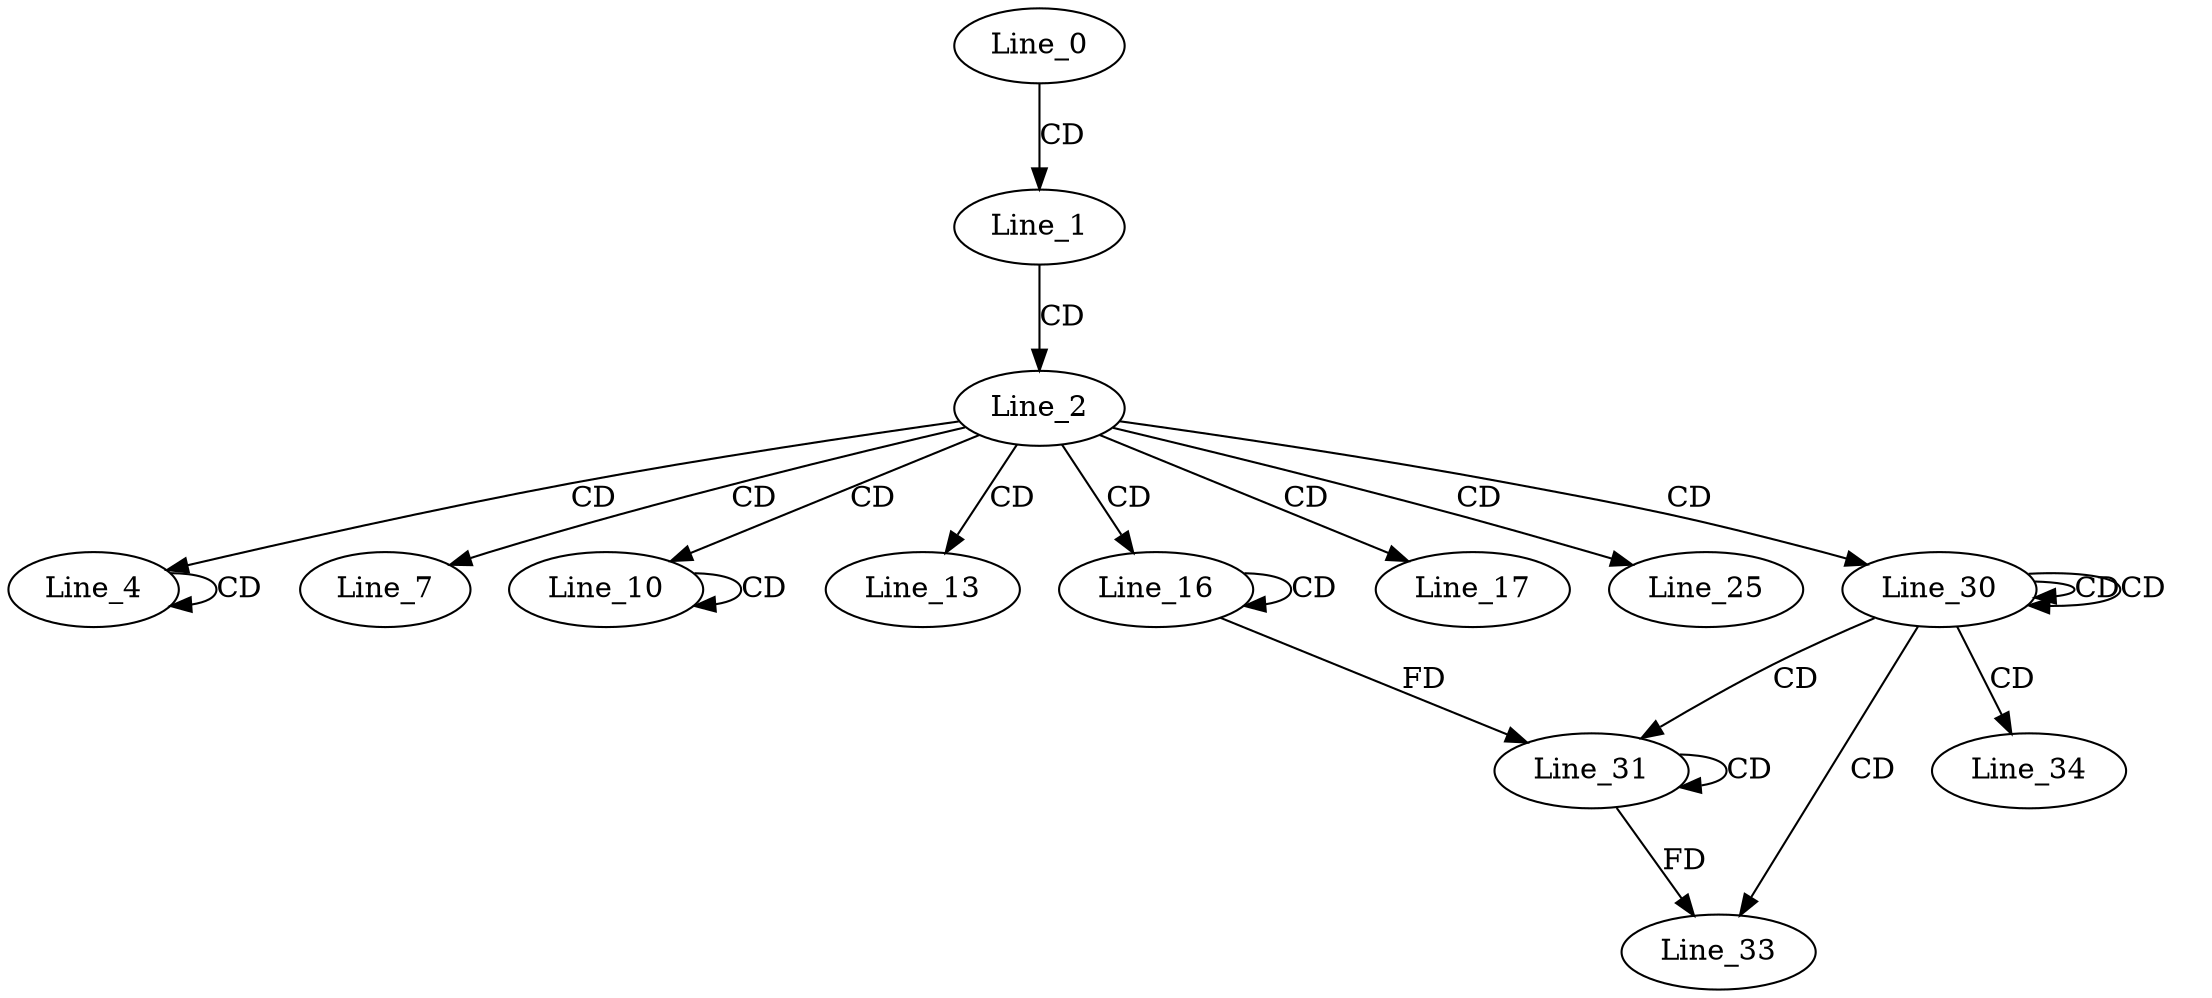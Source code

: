 digraph G {
  Line_0;
  Line_1;
  Line_2;
  Line_4;
  Line_4;
  Line_7;
  Line_10;
  Line_10;
  Line_13;
  Line_16;
  Line_16;
  Line_17;
  Line_25;
  Line_30;
  Line_30;
  Line_30;
  Line_31;
  Line_31;
  Line_31;
  Line_33;
  Line_34;
  Line_0 -> Line_1 [ label="CD" ];
  Line_1 -> Line_2 [ label="CD" ];
  Line_2 -> Line_4 [ label="CD" ];
  Line_4 -> Line_4 [ label="CD" ];
  Line_2 -> Line_7 [ label="CD" ];
  Line_2 -> Line_10 [ label="CD" ];
  Line_10 -> Line_10 [ label="CD" ];
  Line_2 -> Line_13 [ label="CD" ];
  Line_2 -> Line_16 [ label="CD" ];
  Line_16 -> Line_16 [ label="CD" ];
  Line_2 -> Line_17 [ label="CD" ];
  Line_2 -> Line_25 [ label="CD" ];
  Line_2 -> Line_30 [ label="CD" ];
  Line_30 -> Line_30 [ label="CD" ];
  Line_30 -> Line_30 [ label="CD" ];
  Line_30 -> Line_31 [ label="CD" ];
  Line_31 -> Line_31 [ label="CD" ];
  Line_16 -> Line_31 [ label="FD" ];
  Line_30 -> Line_33 [ label="CD" ];
  Line_31 -> Line_33 [ label="FD" ];
  Line_30 -> Line_34 [ label="CD" ];
}
